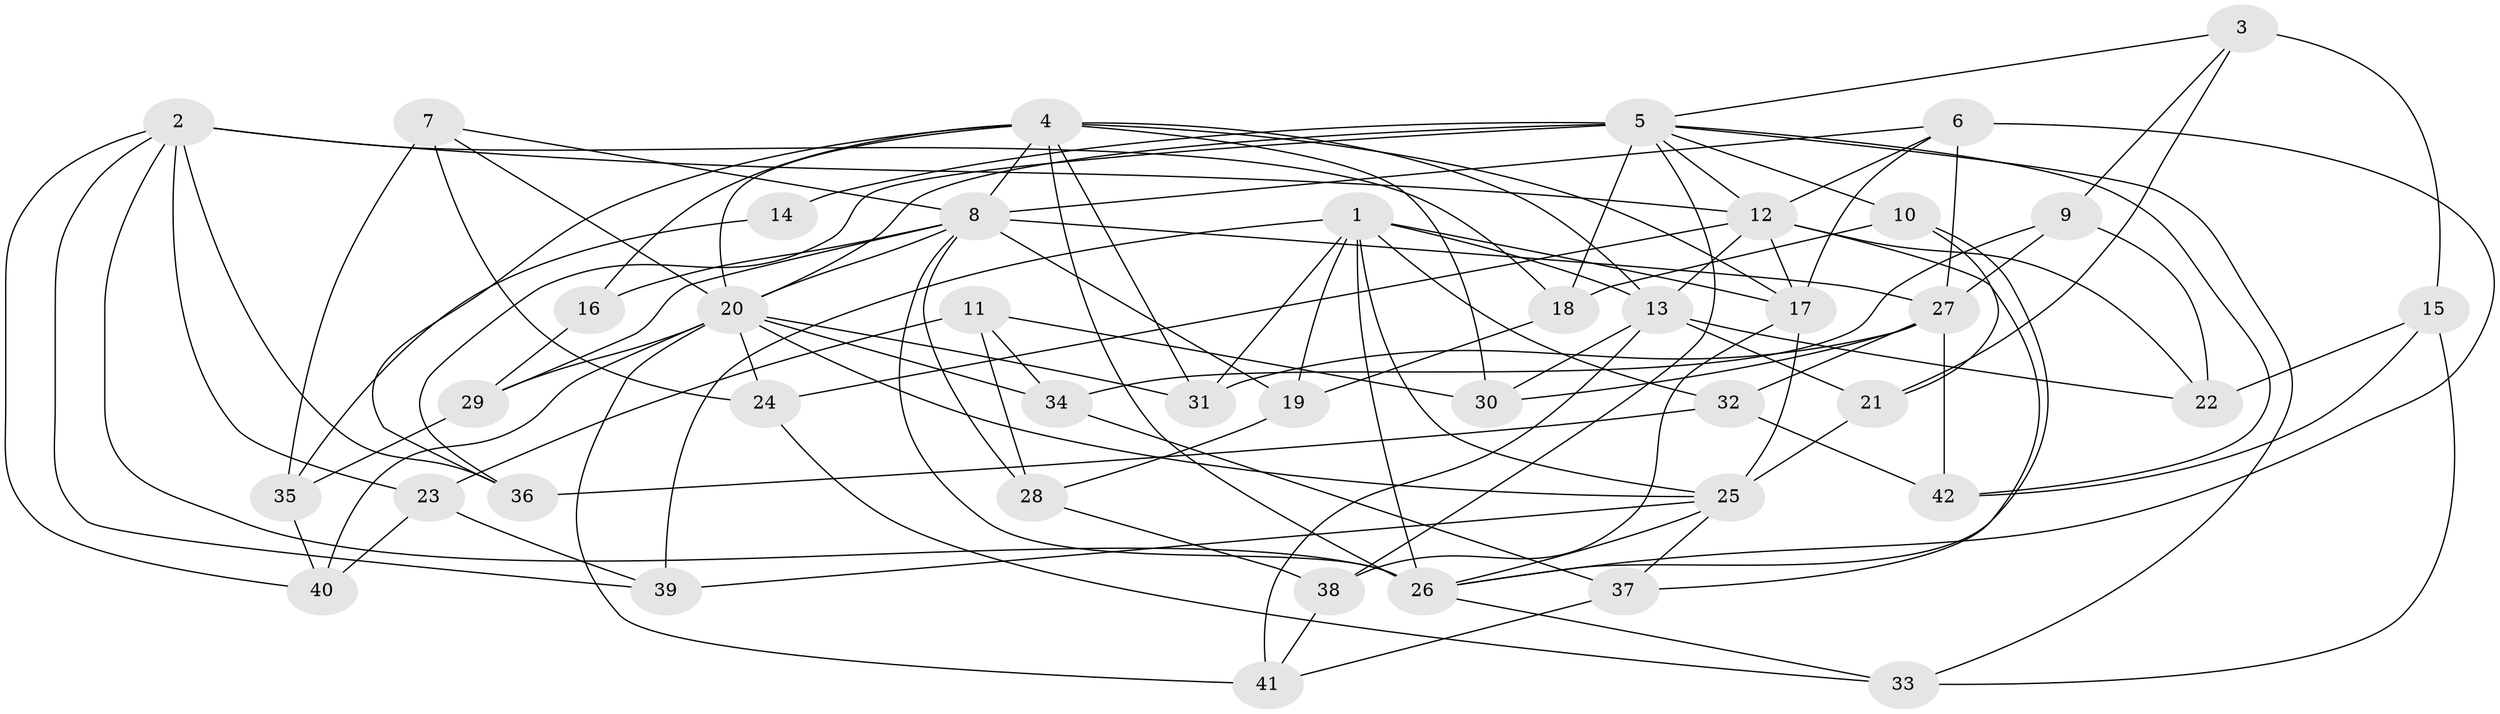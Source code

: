 // original degree distribution, {4: 1.0}
// Generated by graph-tools (version 1.1) at 2025/38/03/09/25 02:38:08]
// undirected, 42 vertices, 108 edges
graph export_dot {
graph [start="1"]
  node [color=gray90,style=filled];
  1;
  2;
  3;
  4;
  5;
  6;
  7;
  8;
  9;
  10;
  11;
  12;
  13;
  14;
  15;
  16;
  17;
  18;
  19;
  20;
  21;
  22;
  23;
  24;
  25;
  26;
  27;
  28;
  29;
  30;
  31;
  32;
  33;
  34;
  35;
  36;
  37;
  38;
  39;
  40;
  41;
  42;
  1 -- 13 [weight=1.0];
  1 -- 17 [weight=1.0];
  1 -- 19 [weight=1.0];
  1 -- 25 [weight=2.0];
  1 -- 26 [weight=1.0];
  1 -- 31 [weight=2.0];
  1 -- 32 [weight=1.0];
  1 -- 39 [weight=1.0];
  2 -- 12 [weight=3.0];
  2 -- 18 [weight=1.0];
  2 -- 23 [weight=1.0];
  2 -- 26 [weight=2.0];
  2 -- 36 [weight=1.0];
  2 -- 39 [weight=1.0];
  2 -- 40 [weight=1.0];
  3 -- 5 [weight=1.0];
  3 -- 9 [weight=1.0];
  3 -- 15 [weight=1.0];
  3 -- 21 [weight=1.0];
  4 -- 8 [weight=1.0];
  4 -- 13 [weight=2.0];
  4 -- 16 [weight=2.0];
  4 -- 17 [weight=1.0];
  4 -- 20 [weight=1.0];
  4 -- 26 [weight=2.0];
  4 -- 30 [weight=1.0];
  4 -- 31 [weight=1.0];
  4 -- 36 [weight=1.0];
  5 -- 10 [weight=1.0];
  5 -- 12 [weight=1.0];
  5 -- 14 [weight=3.0];
  5 -- 18 [weight=1.0];
  5 -- 20 [weight=1.0];
  5 -- 33 [weight=1.0];
  5 -- 36 [weight=1.0];
  5 -- 38 [weight=1.0];
  5 -- 42 [weight=1.0];
  6 -- 8 [weight=1.0];
  6 -- 12 [weight=1.0];
  6 -- 17 [weight=1.0];
  6 -- 26 [weight=1.0];
  6 -- 27 [weight=2.0];
  7 -- 8 [weight=1.0];
  7 -- 20 [weight=1.0];
  7 -- 24 [weight=1.0];
  7 -- 35 [weight=1.0];
  8 -- 16 [weight=1.0];
  8 -- 19 [weight=1.0];
  8 -- 20 [weight=1.0];
  8 -- 26 [weight=1.0];
  8 -- 27 [weight=3.0];
  8 -- 28 [weight=1.0];
  8 -- 29 [weight=1.0];
  9 -- 22 [weight=1.0];
  9 -- 27 [weight=1.0];
  9 -- 34 [weight=1.0];
  10 -- 18 [weight=1.0];
  10 -- 21 [weight=1.0];
  10 -- 26 [weight=1.0];
  11 -- 23 [weight=1.0];
  11 -- 28 [weight=1.0];
  11 -- 30 [weight=1.0];
  11 -- 34 [weight=1.0];
  12 -- 13 [weight=1.0];
  12 -- 17 [weight=3.0];
  12 -- 22 [weight=1.0];
  12 -- 24 [weight=1.0];
  12 -- 37 [weight=1.0];
  13 -- 21 [weight=1.0];
  13 -- 22 [weight=1.0];
  13 -- 30 [weight=1.0];
  13 -- 41 [weight=1.0];
  14 -- 35 [weight=1.0];
  15 -- 22 [weight=1.0];
  15 -- 33 [weight=1.0];
  15 -- 42 [weight=1.0];
  16 -- 29 [weight=1.0];
  17 -- 25 [weight=1.0];
  17 -- 38 [weight=1.0];
  18 -- 19 [weight=1.0];
  19 -- 28 [weight=1.0];
  20 -- 24 [weight=1.0];
  20 -- 25 [weight=1.0];
  20 -- 29 [weight=1.0];
  20 -- 31 [weight=2.0];
  20 -- 34 [weight=1.0];
  20 -- 40 [weight=1.0];
  20 -- 41 [weight=1.0];
  21 -- 25 [weight=1.0];
  23 -- 39 [weight=1.0];
  23 -- 40 [weight=1.0];
  24 -- 33 [weight=1.0];
  25 -- 26 [weight=1.0];
  25 -- 37 [weight=1.0];
  25 -- 39 [weight=1.0];
  26 -- 33 [weight=1.0];
  27 -- 30 [weight=1.0];
  27 -- 31 [weight=1.0];
  27 -- 32 [weight=1.0];
  27 -- 42 [weight=1.0];
  28 -- 38 [weight=1.0];
  29 -- 35 [weight=1.0];
  32 -- 36 [weight=1.0];
  32 -- 42 [weight=1.0];
  34 -- 37 [weight=1.0];
  35 -- 40 [weight=1.0];
  37 -- 41 [weight=1.0];
  38 -- 41 [weight=1.0];
}
